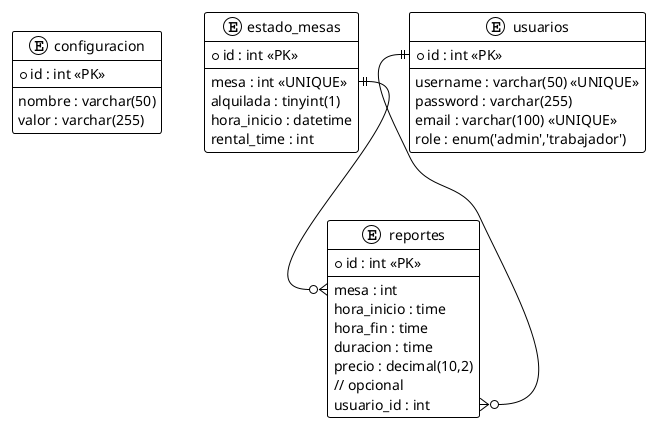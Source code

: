@startuml
!theme plain

entity configuracion {
  * id : int <<PK>>
  --
  nombre : varchar(50)
  valor : varchar(255)
}

entity estado_mesas {
  * id : int <<PK>>
  --
  mesa : int <<UNIQUE>>
  alquilada : tinyint(1)
  hora_inicio : datetime
  rental_time : int
}

entity reportes {
  * id : int <<PK>>
  --
  mesa : int
  hora_inicio : time
  hora_fin : time
  duracion : time
  precio : decimal(10,2)
  // opcional
  usuario_id : int
}

entity usuarios {
  * id : int <<PK>>
  --
  username : varchar(50) <<UNIQUE>>
  password : varchar(255)
  email : varchar(100) <<UNIQUE>>
  role : enum('admin','trabajador')
}

' Relaciones
estado_mesas::mesa ||--o{ reportes::mesa
usuarios::id ||--o{ reportes::usuario_id
@enduml
